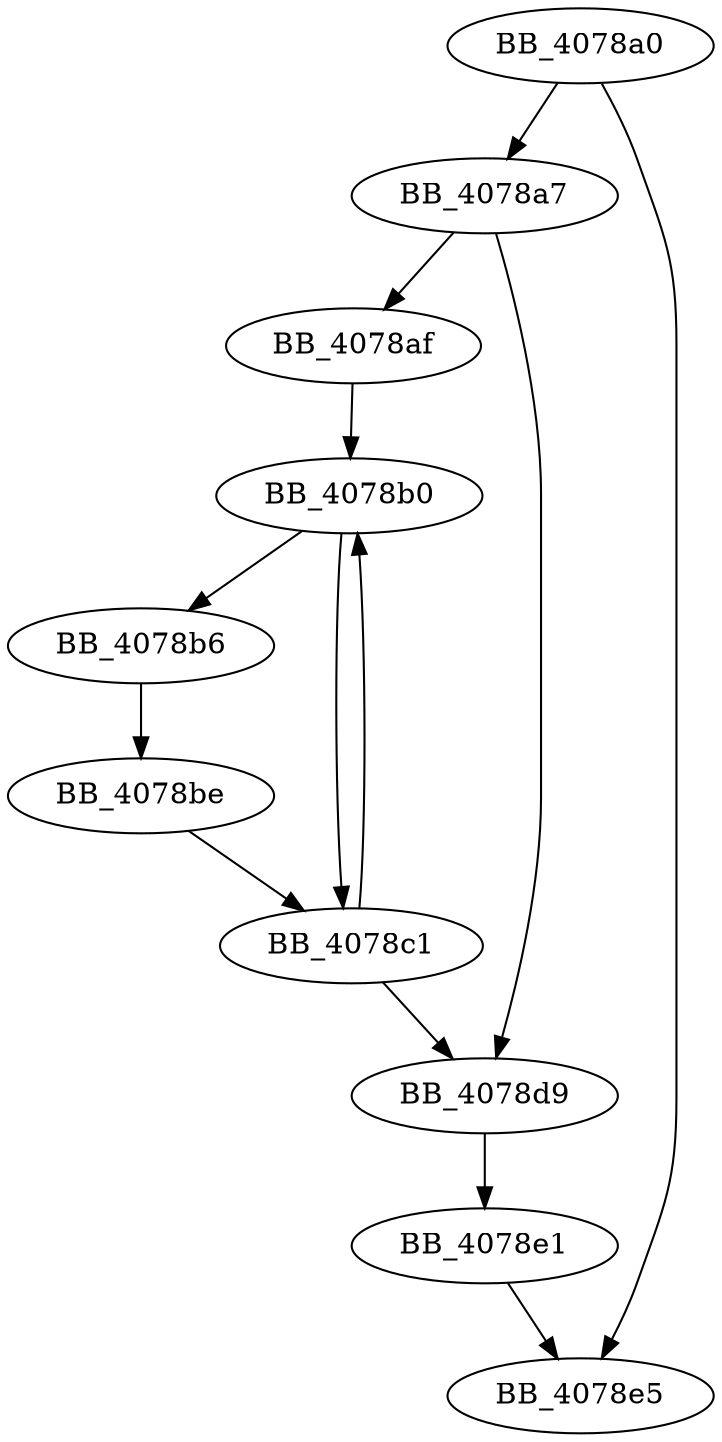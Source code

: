 DiGraph sub_4078A0{
BB_4078a0->BB_4078a7
BB_4078a0->BB_4078e5
BB_4078a7->BB_4078af
BB_4078a7->BB_4078d9
BB_4078af->BB_4078b0
BB_4078b0->BB_4078b6
BB_4078b0->BB_4078c1
BB_4078b6->BB_4078be
BB_4078be->BB_4078c1
BB_4078c1->BB_4078b0
BB_4078c1->BB_4078d9
BB_4078d9->BB_4078e1
BB_4078e1->BB_4078e5
}

